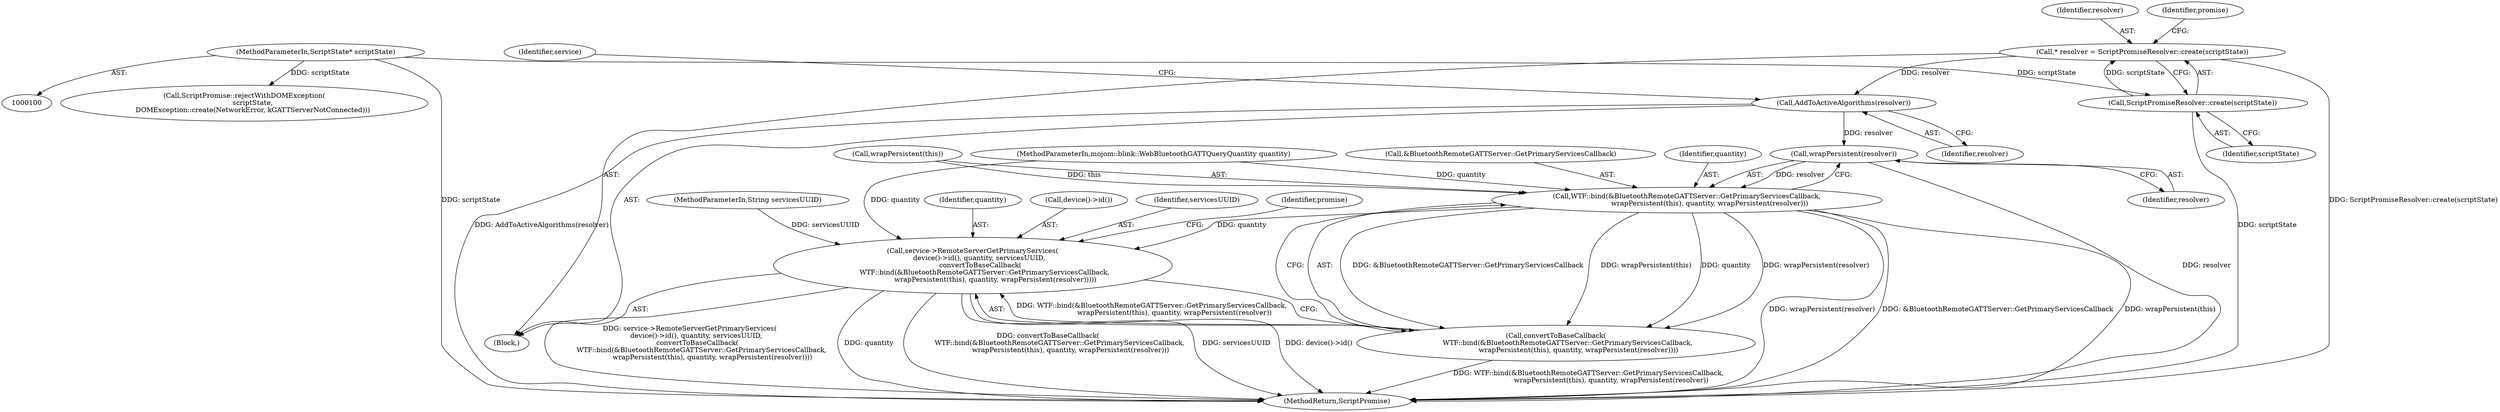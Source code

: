 digraph "0_Chrome_2bceda4948deeaed0a5a99305d0d488eb952f64f_0@API" {
"1000116" [label="(Call,* resolver = ScriptPromiseResolver::create(scriptState))"];
"1000118" [label="(Call,ScriptPromiseResolver::create(scriptState))"];
"1000101" [label="(MethodParameterIn,ScriptState* scriptState)"];
"1000124" [label="(Call,AddToActiveAlgorithms(resolver))"];
"1000141" [label="(Call,wrapPersistent(resolver))"];
"1000135" [label="(Call,WTF::bind(&BluetoothRemoteGATTServer::GetPrimaryServicesCallback,\n                     wrapPersistent(this), quantity, wrapPersistent(resolver)))"];
"1000130" [label="(Call,service->RemoteServerGetPrimaryServices(\n      device()->id(), quantity, servicesUUID,\n       convertToBaseCallback(\n           WTF::bind(&BluetoothRemoteGATTServer::GetPrimaryServicesCallback,\n                     wrapPersistent(this), quantity, wrapPersistent(resolver)))))"];
"1000134" [label="(Call,convertToBaseCallback(\n           WTF::bind(&BluetoothRemoteGATTServer::GetPrimaryServicesCallback,\n                     wrapPersistent(this), quantity, wrapPersistent(resolver))))"];
"1000116" [label="(Call,* resolver = ScriptPromiseResolver::create(scriptState))"];
"1000133" [label="(Identifier,servicesUUID)"];
"1000124" [label="(Call,AddToActiveAlgorithms(resolver))"];
"1000128" [label="(Identifier,service)"];
"1000141" [label="(Call,wrapPersistent(resolver))"];
"1000134" [label="(Call,convertToBaseCallback(\n           WTF::bind(&BluetoothRemoteGATTServer::GetPrimaryServicesCallback,\n                     wrapPersistent(this), quantity, wrapPersistent(resolver))))"];
"1000118" [label="(Call,ScriptPromiseResolver::create(scriptState))"];
"1000125" [label="(Identifier,resolver)"];
"1000119" [label="(Identifier,scriptState)"];
"1000142" [label="(Identifier,resolver)"];
"1000140" [label="(Identifier,quantity)"];
"1000110" [label="(Call,ScriptPromise::rejectWithDOMException(\n        scriptState,\n        DOMException::create(NetworkError, kGATTServerNotConnected)))"];
"1000145" [label="(MethodReturn,ScriptPromise)"];
"1000138" [label="(Call,wrapPersistent(this))"];
"1000130" [label="(Call,service->RemoteServerGetPrimaryServices(\n      device()->id(), quantity, servicesUUID,\n       convertToBaseCallback(\n           WTF::bind(&BluetoothRemoteGATTServer::GetPrimaryServicesCallback,\n                     wrapPersistent(this), quantity, wrapPersistent(resolver)))))"];
"1000144" [label="(Identifier,promise)"];
"1000117" [label="(Identifier,resolver)"];
"1000135" [label="(Call,WTF::bind(&BluetoothRemoteGATTServer::GetPrimaryServicesCallback,\n                     wrapPersistent(this), quantity, wrapPersistent(resolver)))"];
"1000103" [label="(MethodParameterIn,String servicesUUID)"];
"1000101" [label="(MethodParameterIn,ScriptState* scriptState)"];
"1000102" [label="(MethodParameterIn,mojom::blink::WebBluetoothGATTQueryQuantity quantity)"];
"1000132" [label="(Identifier,quantity)"];
"1000122" [label="(Identifier,promise)"];
"1000131" [label="(Call,device()->id())"];
"1000104" [label="(Block,)"];
"1000136" [label="(Call,&BluetoothRemoteGATTServer::GetPrimaryServicesCallback)"];
"1000116" -> "1000104"  [label="AST: "];
"1000116" -> "1000118"  [label="CFG: "];
"1000117" -> "1000116"  [label="AST: "];
"1000118" -> "1000116"  [label="AST: "];
"1000122" -> "1000116"  [label="CFG: "];
"1000116" -> "1000145"  [label="DDG: ScriptPromiseResolver::create(scriptState)"];
"1000118" -> "1000116"  [label="DDG: scriptState"];
"1000116" -> "1000124"  [label="DDG: resolver"];
"1000118" -> "1000119"  [label="CFG: "];
"1000119" -> "1000118"  [label="AST: "];
"1000118" -> "1000145"  [label="DDG: scriptState"];
"1000101" -> "1000118"  [label="DDG: scriptState"];
"1000101" -> "1000100"  [label="AST: "];
"1000101" -> "1000145"  [label="DDG: scriptState"];
"1000101" -> "1000110"  [label="DDG: scriptState"];
"1000124" -> "1000104"  [label="AST: "];
"1000124" -> "1000125"  [label="CFG: "];
"1000125" -> "1000124"  [label="AST: "];
"1000128" -> "1000124"  [label="CFG: "];
"1000124" -> "1000145"  [label="DDG: AddToActiveAlgorithms(resolver)"];
"1000124" -> "1000141"  [label="DDG: resolver"];
"1000141" -> "1000135"  [label="AST: "];
"1000141" -> "1000142"  [label="CFG: "];
"1000142" -> "1000141"  [label="AST: "];
"1000135" -> "1000141"  [label="CFG: "];
"1000141" -> "1000145"  [label="DDG: resolver"];
"1000141" -> "1000135"  [label="DDG: resolver"];
"1000135" -> "1000134"  [label="AST: "];
"1000136" -> "1000135"  [label="AST: "];
"1000138" -> "1000135"  [label="AST: "];
"1000140" -> "1000135"  [label="AST: "];
"1000134" -> "1000135"  [label="CFG: "];
"1000135" -> "1000145"  [label="DDG: wrapPersistent(resolver)"];
"1000135" -> "1000145"  [label="DDG: &BluetoothRemoteGATTServer::GetPrimaryServicesCallback"];
"1000135" -> "1000145"  [label="DDG: wrapPersistent(this)"];
"1000135" -> "1000130"  [label="DDG: quantity"];
"1000135" -> "1000134"  [label="DDG: &BluetoothRemoteGATTServer::GetPrimaryServicesCallback"];
"1000135" -> "1000134"  [label="DDG: wrapPersistent(this)"];
"1000135" -> "1000134"  [label="DDG: quantity"];
"1000135" -> "1000134"  [label="DDG: wrapPersistent(resolver)"];
"1000138" -> "1000135"  [label="DDG: this"];
"1000102" -> "1000135"  [label="DDG: quantity"];
"1000130" -> "1000104"  [label="AST: "];
"1000130" -> "1000134"  [label="CFG: "];
"1000131" -> "1000130"  [label="AST: "];
"1000132" -> "1000130"  [label="AST: "];
"1000133" -> "1000130"  [label="AST: "];
"1000134" -> "1000130"  [label="AST: "];
"1000144" -> "1000130"  [label="CFG: "];
"1000130" -> "1000145"  [label="DDG: service->RemoteServerGetPrimaryServices(\n      device()->id(), quantity, servicesUUID,\n       convertToBaseCallback(\n           WTF::bind(&BluetoothRemoteGATTServer::GetPrimaryServicesCallback,\n                     wrapPersistent(this), quantity, wrapPersistent(resolver))))"];
"1000130" -> "1000145"  [label="DDG: quantity"];
"1000130" -> "1000145"  [label="DDG: convertToBaseCallback(\n           WTF::bind(&BluetoothRemoteGATTServer::GetPrimaryServicesCallback,\n                     wrapPersistent(this), quantity, wrapPersistent(resolver)))"];
"1000130" -> "1000145"  [label="DDG: servicesUUID"];
"1000130" -> "1000145"  [label="DDG: device()->id()"];
"1000102" -> "1000130"  [label="DDG: quantity"];
"1000103" -> "1000130"  [label="DDG: servicesUUID"];
"1000134" -> "1000130"  [label="DDG: WTF::bind(&BluetoothRemoteGATTServer::GetPrimaryServicesCallback,\n                     wrapPersistent(this), quantity, wrapPersistent(resolver))"];
"1000134" -> "1000145"  [label="DDG: WTF::bind(&BluetoothRemoteGATTServer::GetPrimaryServicesCallback,\n                     wrapPersistent(this), quantity, wrapPersistent(resolver))"];
}
